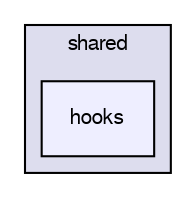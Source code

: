 digraph G {
  bgcolor=transparent;
  compound=true
  node [ fontsize="10", fontname="FreeSans"];
  edge [ labelfontsize="10", labelfontname="FreeSans"];
  subgraph clusterdir_3b6767f6be6ef802b0654406f3e74d86 {
    graph [ bgcolor="#ddddee", pencolor="black", label="shared" fontname="FreeSans", fontsize="10", URL="dir_3b6767f6be6ef802b0654406f3e74d86.html"]
  dir_746b9009001400334ed00e96381aa578 [shape=box, label="hooks", style="filled", fillcolor="#eeeeff", pencolor="black", URL="dir_746b9009001400334ed00e96381aa578.html"];
  }
}
